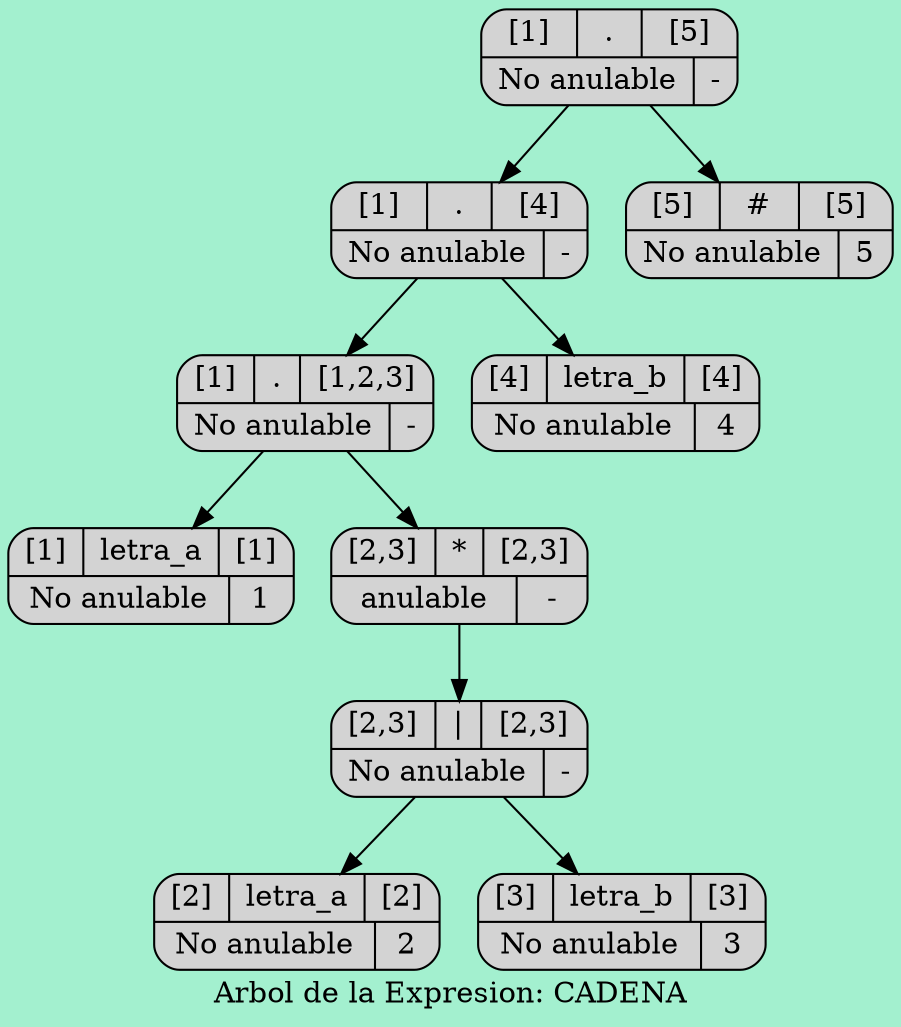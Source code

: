 digraph Arbol_Sintactico{
  bgcolor = "#A3F0CF"
node [shape=Mrecord style =filled];
label ="Arbol de la Expresion: CADENA"node0[label="{{[1]|.|[5]}|{No anulable|-}}"];
node0 -> node00
node00[label="{{[1]|.|[4]}|{No anulable|-}}"];
node00 -> node000
node000[label="{{[1]|.|[1,2,3]}|{No anulable|-}}"];
node000 -> node0000
node0000[label="{{[1]|letra_a|[1]}|{No anulable|1}}"];
node000 -> node0001
node0001[label="{{[2,3]|*|[2,3]}|{anulable|-}}"];
node0001 -> node00010
node00010[label="{{[2,3]|\||[2,3]}|{No anulable|-}}"];
node00010 -> node000100
node000100[label="{{[2]|letra_a|[2]}|{No anulable|2}}"];
node00010 -> node000101
node000101[label="{{[3]|letra_b|[3]}|{No anulable|3}}"];
node00 -> node001
node001[label="{{[4]|letra_b|[4]}|{No anulable|4}}"];
node0 -> node01
node01[label="{{[5]|#|[5]}|{No anulable|5}}"];


}

